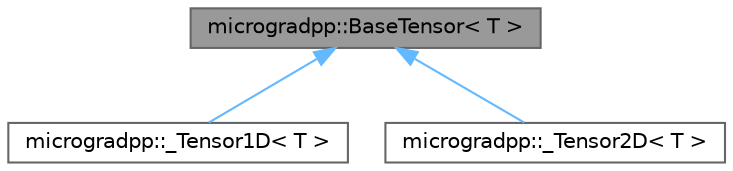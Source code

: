digraph "microgradpp::BaseTensor&lt; T &gt;"
{
 // LATEX_PDF_SIZE
  bgcolor="transparent";
  edge [fontname=Helvetica,fontsize=10,labelfontname=Helvetica,labelfontsize=10];
  node [fontname=Helvetica,fontsize=10,shape=box,height=0.2,width=0.4];
  Node1 [id="Node000001",label="microgradpp::BaseTensor\< T \>",height=0.2,width=0.4,color="gray40", fillcolor="grey60", style="filled", fontcolor="black",tooltip="A base class for tensor types providing common functionalities."];
  Node1 -> Node2 [id="edge1_Node000001_Node000002",dir="back",color="steelblue1",style="solid",tooltip=" "];
  Node2 [id="Node000002",label="microgradpp::_Tensor1D\< T \>",height=0.2,width=0.4,color="gray40", fillcolor="white", style="filled",URL="$classmicrogradpp_1_1___tensor1_d.html",tooltip="A class representing a 1D tensor (vector) of ValuePtr objects."];
  Node1 -> Node3 [id="edge2_Node000001_Node000003",dir="back",color="steelblue1",style="solid",tooltip=" "];
  Node3 [id="Node000003",label="microgradpp::_Tensor2D\< T \>",height=0.2,width=0.4,color="gray40", fillcolor="white", style="filled",URL="$classmicrogradpp_1_1___tensor2_d.html",tooltip="A class representing a 2D tensor (matrix) of ValuePtr objects."];
}
